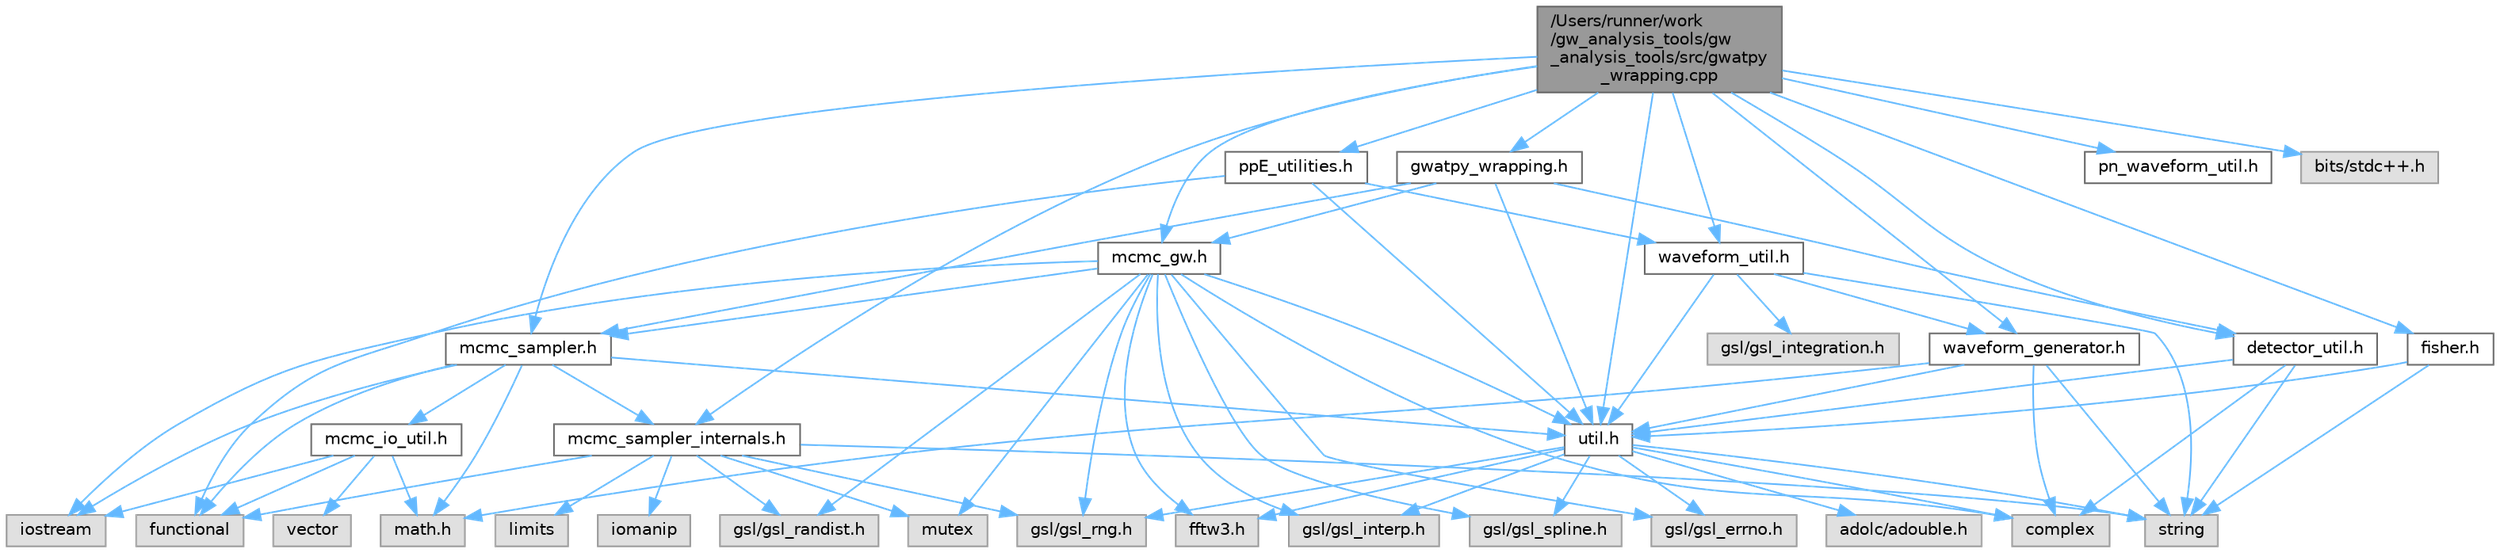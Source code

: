 digraph "/Users/runner/work/gw_analysis_tools/gw_analysis_tools/src/gwatpy_wrapping.cpp"
{
 // LATEX_PDF_SIZE
  bgcolor="transparent";
  edge [fontname=Helvetica,fontsize=10,labelfontname=Helvetica,labelfontsize=10];
  node [fontname=Helvetica,fontsize=10,shape=box,height=0.2,width=0.4];
  Node1 [label="/Users/runner/work\l/gw_analysis_tools/gw\l_analysis_tools/src/gwatpy\l_wrapping.cpp",height=0.2,width=0.4,color="gray40", fillcolor="grey60", style="filled", fontcolor="black",tooltip=" "];
  Node1 -> Node2 [color="steelblue1",style="solid"];
  Node2 [label="gwatpy_wrapping.h",height=0.2,width=0.4,color="grey40", fillcolor="white", style="filled",URL="$gwatpy__wrapping_8h.html",tooltip=" "];
  Node2 -> Node3 [color="steelblue1",style="solid"];
  Node3 [label="util.h",height=0.2,width=0.4,color="grey40", fillcolor="white", style="filled",URL="$util_8h.html",tooltip=" "];
  Node3 -> Node4 [color="steelblue1",style="solid"];
  Node4 [label="string",height=0.2,width=0.4,color="grey60", fillcolor="#E0E0E0", style="filled",tooltip=" "];
  Node3 -> Node5 [color="steelblue1",style="solid"];
  Node5 [label="complex",height=0.2,width=0.4,color="grey60", fillcolor="#E0E0E0", style="filled",tooltip=" "];
  Node3 -> Node6 [color="steelblue1",style="solid"];
  Node6 [label="adolc/adouble.h",height=0.2,width=0.4,color="grey60", fillcolor="#E0E0E0", style="filled",tooltip=" "];
  Node3 -> Node7 [color="steelblue1",style="solid"];
  Node7 [label="fftw3.h",height=0.2,width=0.4,color="grey60", fillcolor="#E0E0E0", style="filled",tooltip=" "];
  Node3 -> Node8 [color="steelblue1",style="solid"];
  Node8 [label="gsl/gsl_interp.h",height=0.2,width=0.4,color="grey60", fillcolor="#E0E0E0", style="filled",tooltip=" "];
  Node3 -> Node9 [color="steelblue1",style="solid"];
  Node9 [label="gsl/gsl_spline.h",height=0.2,width=0.4,color="grey60", fillcolor="#E0E0E0", style="filled",tooltip=" "];
  Node3 -> Node10 [color="steelblue1",style="solid"];
  Node10 [label="gsl/gsl_errno.h",height=0.2,width=0.4,color="grey60", fillcolor="#E0E0E0", style="filled",tooltip=" "];
  Node3 -> Node11 [color="steelblue1",style="solid"];
  Node11 [label="gsl/gsl_rng.h",height=0.2,width=0.4,color="grey60", fillcolor="#E0E0E0", style="filled",tooltip=" "];
  Node2 -> Node12 [color="steelblue1",style="solid"];
  Node12 [label="detector_util.h",height=0.2,width=0.4,color="grey40", fillcolor="white", style="filled",URL="$detector__util_8h.html",tooltip=" "];
  Node12 -> Node4 [color="steelblue1",style="solid"];
  Node12 -> Node5 [color="steelblue1",style="solid"];
  Node12 -> Node3 [color="steelblue1",style="solid"];
  Node2 -> Node13 [color="steelblue1",style="solid"];
  Node13 [label="mcmc_gw.h",height=0.2,width=0.4,color="grey40", fillcolor="white", style="filled",URL="$mcmc__gw_8h.html",tooltip=" "];
  Node13 -> Node5 [color="steelblue1",style="solid"];
  Node13 -> Node7 [color="steelblue1",style="solid"];
  Node13 -> Node3 [color="steelblue1",style="solid"];
  Node13 -> Node14 [color="steelblue1",style="solid"];
  Node14 [label="iostream",height=0.2,width=0.4,color="grey60", fillcolor="#E0E0E0", style="filled",tooltip=" "];
  Node13 -> Node8 [color="steelblue1",style="solid"];
  Node13 -> Node15 [color="steelblue1",style="solid"];
  Node15 [label="gsl/gsl_randist.h",height=0.2,width=0.4,color="grey60", fillcolor="#E0E0E0", style="filled",tooltip=" "];
  Node13 -> Node11 [color="steelblue1",style="solid"];
  Node13 -> Node9 [color="steelblue1",style="solid"];
  Node13 -> Node10 [color="steelblue1",style="solid"];
  Node13 -> Node16 [color="steelblue1",style="solid"];
  Node16 [label="mutex",height=0.2,width=0.4,color="grey60", fillcolor="#E0E0E0", style="filled",tooltip=" "];
  Node13 -> Node17 [color="steelblue1",style="solid"];
  Node17 [label="mcmc_sampler.h",height=0.2,width=0.4,color="grey40", fillcolor="white", style="filled",URL="$mcmc__sampler_8h.html",tooltip=" "];
  Node17 -> Node14 [color="steelblue1",style="solid"];
  Node17 -> Node18 [color="steelblue1",style="solid"];
  Node18 [label="functional",height=0.2,width=0.4,color="grey60", fillcolor="#E0E0E0", style="filled",tooltip=" "];
  Node17 -> Node19 [color="steelblue1",style="solid"];
  Node19 [label="math.h",height=0.2,width=0.4,color="grey60", fillcolor="#E0E0E0", style="filled",tooltip=" "];
  Node17 -> Node20 [color="steelblue1",style="solid"];
  Node20 [label="mcmc_sampler_internals.h",height=0.2,width=0.4,color="grey40", fillcolor="white", style="filled",URL="$mcmc__sampler__internals_8h.html",tooltip=" "];
  Node20 -> Node15 [color="steelblue1",style="solid"];
  Node20 -> Node11 [color="steelblue1",style="solid"];
  Node20 -> Node4 [color="steelblue1",style="solid"];
  Node20 -> Node18 [color="steelblue1",style="solid"];
  Node20 -> Node21 [color="steelblue1",style="solid"];
  Node21 [label="limits",height=0.2,width=0.4,color="grey60", fillcolor="#E0E0E0", style="filled",tooltip=" "];
  Node20 -> Node22 [color="steelblue1",style="solid"];
  Node22 [label="iomanip",height=0.2,width=0.4,color="grey60", fillcolor="#E0E0E0", style="filled",tooltip=" "];
  Node20 -> Node16 [color="steelblue1",style="solid"];
  Node17 -> Node23 [color="steelblue1",style="solid"];
  Node23 [label="mcmc_io_util.h",height=0.2,width=0.4,color="grey40", fillcolor="white", style="filled",URL="$mcmc__io__util_8h.html",tooltip=" "];
  Node23 -> Node14 [color="steelblue1",style="solid"];
  Node23 -> Node24 [color="steelblue1",style="solid"];
  Node24 [label="vector",height=0.2,width=0.4,color="grey60", fillcolor="#E0E0E0", style="filled",tooltip=" "];
  Node23 -> Node18 [color="steelblue1",style="solid"];
  Node23 -> Node19 [color="steelblue1",style="solid"];
  Node17 -> Node3 [color="steelblue1",style="solid"];
  Node2 -> Node17 [color="steelblue1",style="solid"];
  Node1 -> Node25 [color="steelblue1",style="solid"];
  Node25 [label="ppE_utilities.h",height=0.2,width=0.4,color="grey40", fillcolor="white", style="filled",URL="$ppE__utilities_8h.html",tooltip=" "];
  Node25 -> Node18 [color="steelblue1",style="solid"];
  Node25 -> Node3 [color="steelblue1",style="solid"];
  Node25 -> Node26 [color="steelblue1",style="solid"];
  Node26 [label="waveform_util.h",height=0.2,width=0.4,color="grey40", fillcolor="white", style="filled",URL="$waveform__util_8h.html",tooltip=" "];
  Node26 -> Node27 [color="steelblue1",style="solid"];
  Node27 [label="waveform_generator.h",height=0.2,width=0.4,color="grey40", fillcolor="white", style="filled",URL="$waveform__generator_8h.html",tooltip=" "];
  Node27 -> Node19 [color="steelblue1",style="solid"];
  Node27 -> Node3 [color="steelblue1",style="solid"];
  Node27 -> Node5 [color="steelblue1",style="solid"];
  Node27 -> Node4 [color="steelblue1",style="solid"];
  Node26 -> Node3 [color="steelblue1",style="solid"];
  Node26 -> Node4 [color="steelblue1",style="solid"];
  Node26 -> Node28 [color="steelblue1",style="solid"];
  Node28 [label="gsl/gsl_integration.h",height=0.2,width=0.4,color="grey60", fillcolor="#E0E0E0", style="filled",tooltip=" "];
  Node1 -> Node3 [color="steelblue1",style="solid"];
  Node1 -> Node12 [color="steelblue1",style="solid"];
  Node1 -> Node29 [color="steelblue1",style="solid"];
  Node29 [label="fisher.h",height=0.2,width=0.4,color="grey40", fillcolor="white", style="filled",URL="$fisher_8h.html",tooltip=" "];
  Node29 -> Node3 [color="steelblue1",style="solid"];
  Node29 -> Node4 [color="steelblue1",style="solid"];
  Node1 -> Node27 [color="steelblue1",style="solid"];
  Node1 -> Node26 [color="steelblue1",style="solid"];
  Node1 -> Node30 [color="steelblue1",style="solid"];
  Node30 [label="pn_waveform_util.h",height=0.2,width=0.4,color="grey40", fillcolor="white", style="filled",URL="$pn__waveform__util_8h.html",tooltip=" "];
  Node1 -> Node13 [color="steelblue1",style="solid"];
  Node1 -> Node17 [color="steelblue1",style="solid"];
  Node1 -> Node20 [color="steelblue1",style="solid"];
  Node1 -> Node31 [color="steelblue1",style="solid"];
  Node31 [label="bits/stdc++.h",height=0.2,width=0.4,color="grey60", fillcolor="#E0E0E0", style="filled",tooltip=" "];
}
